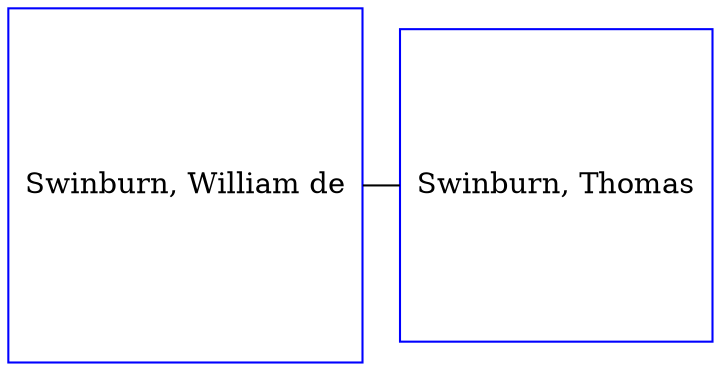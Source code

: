 digraph D {
    edge [dir=none];    node [shape=box];    "018645"   [label="Swinburn, William de", shape=box, regular=1, color="blue"] ;
"018608"   [label="Swinburn, Thomas", shape=box, regular=1, color="blue"] ;
{rank=same; 018645->018608};
}